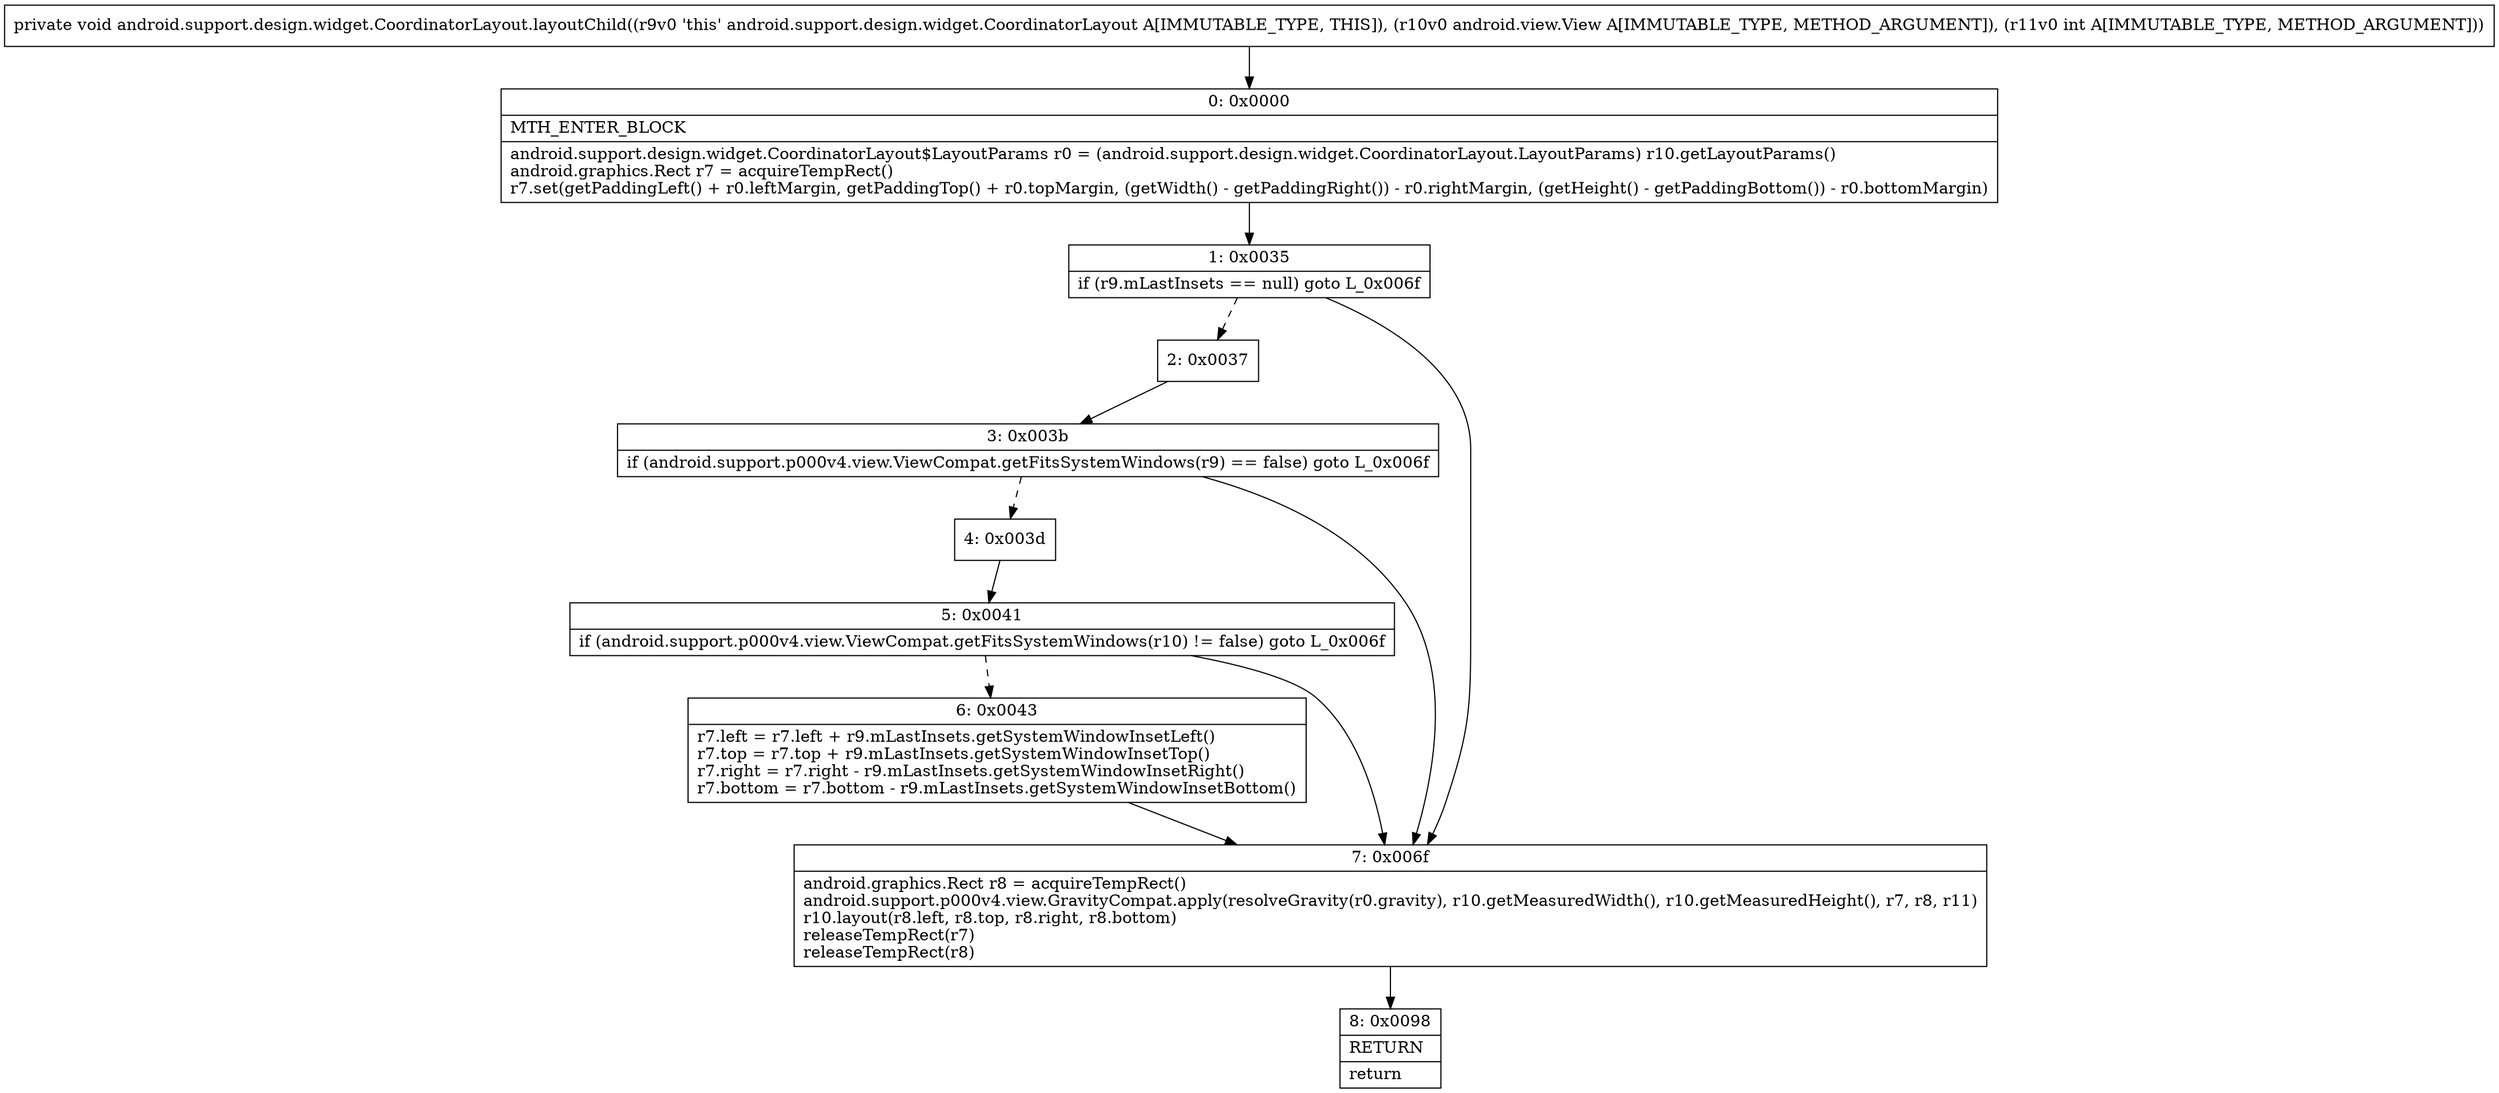 digraph "CFG forandroid.support.design.widget.CoordinatorLayout.layoutChild(Landroid\/view\/View;I)V" {
Node_0 [shape=record,label="{0\:\ 0x0000|MTH_ENTER_BLOCK\l|android.support.design.widget.CoordinatorLayout$LayoutParams r0 = (android.support.design.widget.CoordinatorLayout.LayoutParams) r10.getLayoutParams()\landroid.graphics.Rect r7 = acquireTempRect()\lr7.set(getPaddingLeft() + r0.leftMargin, getPaddingTop() + r0.topMargin, (getWidth() \- getPaddingRight()) \- r0.rightMargin, (getHeight() \- getPaddingBottom()) \- r0.bottomMargin)\l}"];
Node_1 [shape=record,label="{1\:\ 0x0035|if (r9.mLastInsets == null) goto L_0x006f\l}"];
Node_2 [shape=record,label="{2\:\ 0x0037}"];
Node_3 [shape=record,label="{3\:\ 0x003b|if (android.support.p000v4.view.ViewCompat.getFitsSystemWindows(r9) == false) goto L_0x006f\l}"];
Node_4 [shape=record,label="{4\:\ 0x003d}"];
Node_5 [shape=record,label="{5\:\ 0x0041|if (android.support.p000v4.view.ViewCompat.getFitsSystemWindows(r10) != false) goto L_0x006f\l}"];
Node_6 [shape=record,label="{6\:\ 0x0043|r7.left = r7.left + r9.mLastInsets.getSystemWindowInsetLeft()\lr7.top = r7.top + r9.mLastInsets.getSystemWindowInsetTop()\lr7.right = r7.right \- r9.mLastInsets.getSystemWindowInsetRight()\lr7.bottom = r7.bottom \- r9.mLastInsets.getSystemWindowInsetBottom()\l}"];
Node_7 [shape=record,label="{7\:\ 0x006f|android.graphics.Rect r8 = acquireTempRect()\landroid.support.p000v4.view.GravityCompat.apply(resolveGravity(r0.gravity), r10.getMeasuredWidth(), r10.getMeasuredHeight(), r7, r8, r11)\lr10.layout(r8.left, r8.top, r8.right, r8.bottom)\lreleaseTempRect(r7)\lreleaseTempRect(r8)\l}"];
Node_8 [shape=record,label="{8\:\ 0x0098|RETURN\l|return\l}"];
MethodNode[shape=record,label="{private void android.support.design.widget.CoordinatorLayout.layoutChild((r9v0 'this' android.support.design.widget.CoordinatorLayout A[IMMUTABLE_TYPE, THIS]), (r10v0 android.view.View A[IMMUTABLE_TYPE, METHOD_ARGUMENT]), (r11v0 int A[IMMUTABLE_TYPE, METHOD_ARGUMENT])) }"];
MethodNode -> Node_0;
Node_0 -> Node_1;
Node_1 -> Node_2[style=dashed];
Node_1 -> Node_7;
Node_2 -> Node_3;
Node_3 -> Node_4[style=dashed];
Node_3 -> Node_7;
Node_4 -> Node_5;
Node_5 -> Node_6[style=dashed];
Node_5 -> Node_7;
Node_6 -> Node_7;
Node_7 -> Node_8;
}

